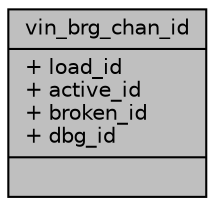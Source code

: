 digraph "vin_brg_chan_id"
{
 // INTERACTIVE_SVG=YES
 // LATEX_PDF_SIZE
  bgcolor="transparent";
  edge [fontname="Helvetica",fontsize="10",labelfontname="Helvetica",labelfontsize="10"];
  node [fontname="Helvetica",fontsize="10",shape=record];
  Node1 [label="{vin_brg_chan_id\n|+ load_id\l+ active_id\l+ broken_id\l+ dbg_id\l|}",height=0.2,width=0.4,color="black", fillcolor="grey75", style="filled", fontcolor="black",tooltip=" "];
}
